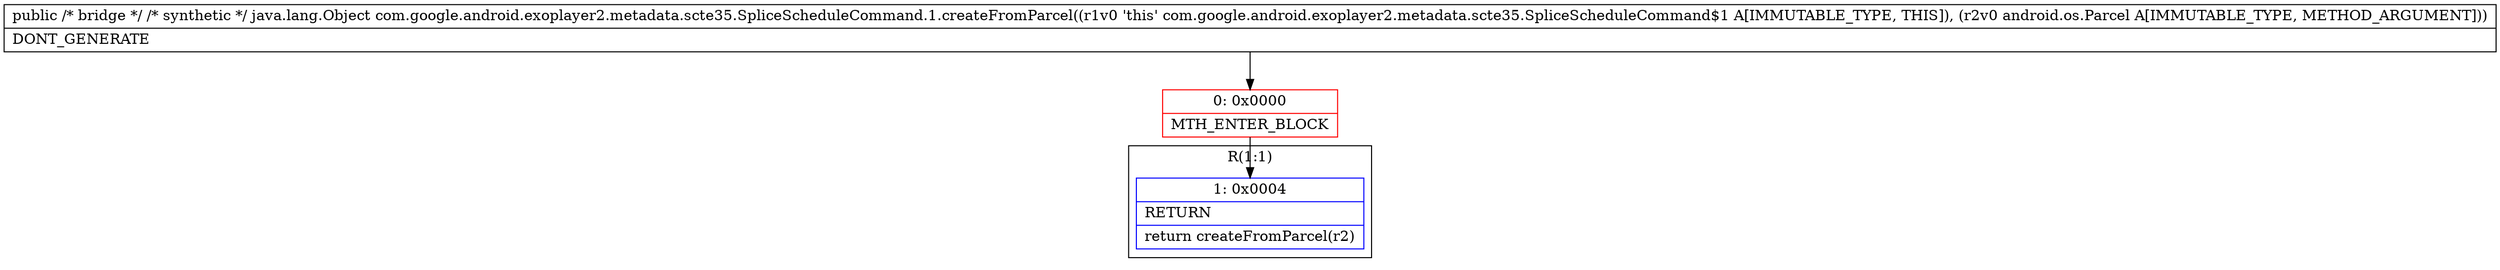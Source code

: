 digraph "CFG forcom.google.android.exoplayer2.metadata.scte35.SpliceScheduleCommand.1.createFromParcel(Landroid\/os\/Parcel;)Ljava\/lang\/Object;" {
subgraph cluster_Region_347726796 {
label = "R(1:1)";
node [shape=record,color=blue];
Node_1 [shape=record,label="{1\:\ 0x0004|RETURN\l|return createFromParcel(r2)\l}"];
}
Node_0 [shape=record,color=red,label="{0\:\ 0x0000|MTH_ENTER_BLOCK\l}"];
MethodNode[shape=record,label="{public \/* bridge *\/ \/* synthetic *\/ java.lang.Object com.google.android.exoplayer2.metadata.scte35.SpliceScheduleCommand.1.createFromParcel((r1v0 'this' com.google.android.exoplayer2.metadata.scte35.SpliceScheduleCommand$1 A[IMMUTABLE_TYPE, THIS]), (r2v0 android.os.Parcel A[IMMUTABLE_TYPE, METHOD_ARGUMENT]))  | DONT_GENERATE\l}"];
MethodNode -> Node_0;
Node_0 -> Node_1;
}

